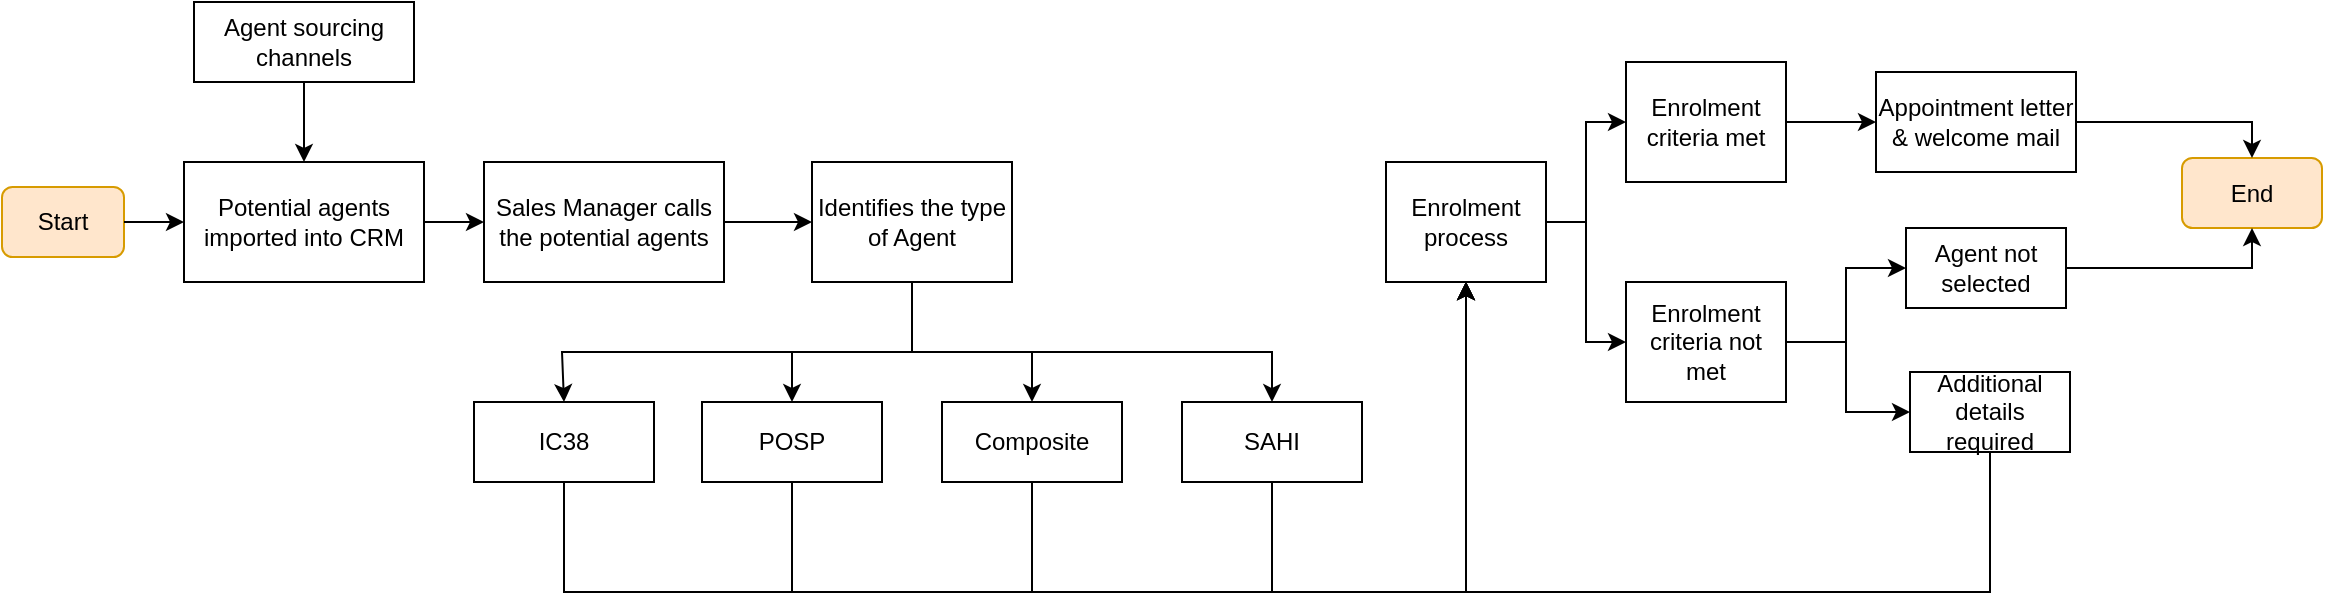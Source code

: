 <mxfile version="24.6.3" type="github">
  <diagram name="Page-1" id="J0Dl2C9NBDgtXITPT6Fh">
    <mxGraphModel dx="1122" dy="614" grid="1" gridSize="10" guides="1" tooltips="1" connect="1" arrows="1" fold="1" page="1" pageScale="1" pageWidth="1169" pageHeight="827" math="0" shadow="0">
      <root>
        <mxCell id="0" />
        <mxCell id="1" parent="0" />
        <mxCell id="W-MlJIcmKjAAyfEWoJ3Q-2" value="Potential agents imported into CRM" style="rounded=0;whiteSpace=wrap;html=1;" parent="1" vertex="1">
          <mxGeometry x="93" y="264" width="120" height="60" as="geometry" />
        </mxCell>
        <mxCell id="W-MlJIcmKjAAyfEWoJ3Q-3" value="Start" style="rounded=1;whiteSpace=wrap;html=1;fillColor=#ffe6cc;strokeColor=#d79b00;" parent="1" vertex="1">
          <mxGeometry x="2" y="276.5" width="61" height="35" as="geometry" />
        </mxCell>
        <mxCell id="W-MlJIcmKjAAyfEWoJ3Q-4" value="" style="endArrow=classic;html=1;rounded=0;exitX=1;exitY=0.5;exitDx=0;exitDy=0;entryX=0;entryY=0.5;entryDx=0;entryDy=0;" parent="1" source="W-MlJIcmKjAAyfEWoJ3Q-3" target="W-MlJIcmKjAAyfEWoJ3Q-2" edge="1">
          <mxGeometry width="50" height="50" relative="1" as="geometry">
            <mxPoint x="227" y="364" as="sourcePoint" />
            <mxPoint x="277" y="314" as="targetPoint" />
          </mxGeometry>
        </mxCell>
        <mxCell id="W-MlJIcmKjAAyfEWoJ3Q-5" value="Agent sourcing channels" style="rounded=0;whiteSpace=wrap;html=1;" parent="1" vertex="1">
          <mxGeometry x="98" y="184" width="110" height="40" as="geometry" />
        </mxCell>
        <mxCell id="W-MlJIcmKjAAyfEWoJ3Q-6" value="" style="endArrow=classic;html=1;rounded=0;exitX=0.5;exitY=1;exitDx=0;exitDy=0;" parent="1" source="W-MlJIcmKjAAyfEWoJ3Q-5" target="W-MlJIcmKjAAyfEWoJ3Q-2" edge="1">
          <mxGeometry width="50" height="50" relative="1" as="geometry">
            <mxPoint x="227" y="364" as="sourcePoint" />
            <mxPoint x="277" y="314" as="targetPoint" />
          </mxGeometry>
        </mxCell>
        <mxCell id="W-MlJIcmKjAAyfEWoJ3Q-7" value="Sales Manager calls the potential agents" style="rounded=0;whiteSpace=wrap;html=1;" parent="1" vertex="1">
          <mxGeometry x="243" y="264" width="120" height="60" as="geometry" />
        </mxCell>
        <mxCell id="W-MlJIcmKjAAyfEWoJ3Q-8" value="" style="endArrow=classic;html=1;rounded=0;exitX=1;exitY=0.5;exitDx=0;exitDy=0;entryX=0;entryY=0.5;entryDx=0;entryDy=0;" parent="1" source="W-MlJIcmKjAAyfEWoJ3Q-2" target="W-MlJIcmKjAAyfEWoJ3Q-7" edge="1">
          <mxGeometry width="50" height="50" relative="1" as="geometry">
            <mxPoint x="227" y="364" as="sourcePoint" />
            <mxPoint x="277" y="314" as="targetPoint" />
          </mxGeometry>
        </mxCell>
        <mxCell id="W-MlJIcmKjAAyfEWoJ3Q-9" value="Identifies the type of Agent" style="rounded=0;whiteSpace=wrap;html=1;" parent="1" vertex="1">
          <mxGeometry x="407" y="264" width="100" height="60" as="geometry" />
        </mxCell>
        <mxCell id="W-MlJIcmKjAAyfEWoJ3Q-10" value="" style="endArrow=classic;html=1;rounded=0;exitX=1;exitY=0.5;exitDx=0;exitDy=0;entryX=0;entryY=0.5;entryDx=0;entryDy=0;" parent="1" source="W-MlJIcmKjAAyfEWoJ3Q-7" target="W-MlJIcmKjAAyfEWoJ3Q-9" edge="1">
          <mxGeometry width="50" height="50" relative="1" as="geometry">
            <mxPoint x="227" y="364" as="sourcePoint" />
            <mxPoint x="277" y="314" as="targetPoint" />
          </mxGeometry>
        </mxCell>
        <mxCell id="W-MlJIcmKjAAyfEWoJ3Q-11" value="IC38" style="rounded=0;whiteSpace=wrap;html=1;" parent="1" vertex="1">
          <mxGeometry x="238" y="384" width="90" height="40" as="geometry" />
        </mxCell>
        <mxCell id="W-MlJIcmKjAAyfEWoJ3Q-12" value="POSP" style="rounded=0;whiteSpace=wrap;html=1;" parent="1" vertex="1">
          <mxGeometry x="352" y="384" width="90" height="40" as="geometry" />
        </mxCell>
        <mxCell id="W-MlJIcmKjAAyfEWoJ3Q-13" value="Composite" style="rounded=0;whiteSpace=wrap;html=1;" parent="1" vertex="1">
          <mxGeometry x="472" y="384" width="90" height="40" as="geometry" />
        </mxCell>
        <mxCell id="W-MlJIcmKjAAyfEWoJ3Q-14" value="SAHI" style="rounded=0;whiteSpace=wrap;html=1;" parent="1" vertex="1">
          <mxGeometry x="592" y="384" width="90" height="40" as="geometry" />
        </mxCell>
        <mxCell id="W-MlJIcmKjAAyfEWoJ3Q-19" value="Enrolment process" style="rounded=0;whiteSpace=wrap;html=1;" parent="1" vertex="1">
          <mxGeometry x="694" y="264" width="80" height="60" as="geometry" />
        </mxCell>
        <mxCell id="W-MlJIcmKjAAyfEWoJ3Q-20" value="Enrolment criteria met" style="rounded=0;whiteSpace=wrap;html=1;" parent="1" vertex="1">
          <mxGeometry x="814" y="214" width="80" height="60" as="geometry" />
        </mxCell>
        <mxCell id="W-MlJIcmKjAAyfEWoJ3Q-21" value="Enrolment criteria not met" style="rounded=0;whiteSpace=wrap;html=1;" parent="1" vertex="1">
          <mxGeometry x="814" y="324" width="80" height="60" as="geometry" />
        </mxCell>
        <mxCell id="W-MlJIcmKjAAyfEWoJ3Q-22" value="Appointment letter &amp;amp; welcome mail" style="rounded=0;whiteSpace=wrap;html=1;" parent="1" vertex="1">
          <mxGeometry x="939" y="219" width="100" height="50" as="geometry" />
        </mxCell>
        <mxCell id="W-MlJIcmKjAAyfEWoJ3Q-23" value="Agent not selected" style="rounded=0;whiteSpace=wrap;html=1;" parent="1" vertex="1">
          <mxGeometry x="954" y="297" width="80" height="40" as="geometry" />
        </mxCell>
        <mxCell id="W-MlJIcmKjAAyfEWoJ3Q-24" value="Additional details required" style="rounded=0;whiteSpace=wrap;html=1;" parent="1" vertex="1">
          <mxGeometry x="956" y="369" width="80" height="40" as="geometry" />
        </mxCell>
        <mxCell id="W-MlJIcmKjAAyfEWoJ3Q-25" value="" style="endArrow=classic;html=1;rounded=0;exitX=1;exitY=0.5;exitDx=0;exitDy=0;entryX=0;entryY=0.5;entryDx=0;entryDy=0;" parent="1" source="W-MlJIcmKjAAyfEWoJ3Q-19" target="W-MlJIcmKjAAyfEWoJ3Q-20" edge="1">
          <mxGeometry width="50" height="50" relative="1" as="geometry">
            <mxPoint x="644" y="324" as="sourcePoint" />
            <mxPoint x="694" y="274" as="targetPoint" />
            <Array as="points">
              <mxPoint x="794" y="294" />
              <mxPoint x="794" y="244" />
            </Array>
          </mxGeometry>
        </mxCell>
        <mxCell id="W-MlJIcmKjAAyfEWoJ3Q-26" value="" style="endArrow=classic;html=1;rounded=0;exitX=1;exitY=0.5;exitDx=0;exitDy=0;entryX=0;entryY=0.5;entryDx=0;entryDy=0;" parent="1" source="W-MlJIcmKjAAyfEWoJ3Q-19" target="W-MlJIcmKjAAyfEWoJ3Q-21" edge="1">
          <mxGeometry width="50" height="50" relative="1" as="geometry">
            <mxPoint x="644" y="324" as="sourcePoint" />
            <mxPoint x="694" y="274" as="targetPoint" />
            <Array as="points">
              <mxPoint x="794" y="294" />
              <mxPoint x="794" y="354" />
            </Array>
          </mxGeometry>
        </mxCell>
        <mxCell id="W-MlJIcmKjAAyfEWoJ3Q-27" value="" style="endArrow=classic;html=1;rounded=0;exitX=1;exitY=0.5;exitDx=0;exitDy=0;entryX=0;entryY=0.5;entryDx=0;entryDy=0;" parent="1" source="W-MlJIcmKjAAyfEWoJ3Q-20" target="W-MlJIcmKjAAyfEWoJ3Q-22" edge="1">
          <mxGeometry width="50" height="50" relative="1" as="geometry">
            <mxPoint x="644" y="324" as="sourcePoint" />
            <mxPoint x="694" y="274" as="targetPoint" />
          </mxGeometry>
        </mxCell>
        <mxCell id="W-MlJIcmKjAAyfEWoJ3Q-28" value="" style="endArrow=classic;html=1;rounded=0;exitX=1;exitY=0.5;exitDx=0;exitDy=0;entryX=0;entryY=0.5;entryDx=0;entryDy=0;" parent="1" source="W-MlJIcmKjAAyfEWoJ3Q-21" target="W-MlJIcmKjAAyfEWoJ3Q-23" edge="1">
          <mxGeometry width="50" height="50" relative="1" as="geometry">
            <mxPoint x="644" y="324" as="sourcePoint" />
            <mxPoint x="694" y="274" as="targetPoint" />
            <Array as="points">
              <mxPoint x="924" y="354" />
              <mxPoint x="924" y="317" />
            </Array>
          </mxGeometry>
        </mxCell>
        <mxCell id="W-MlJIcmKjAAyfEWoJ3Q-29" value="" style="endArrow=classic;html=1;rounded=0;exitX=1;exitY=0.5;exitDx=0;exitDy=0;entryX=0;entryY=0.5;entryDx=0;entryDy=0;" parent="1" source="W-MlJIcmKjAAyfEWoJ3Q-21" target="W-MlJIcmKjAAyfEWoJ3Q-24" edge="1">
          <mxGeometry width="50" height="50" relative="1" as="geometry">
            <mxPoint x="644" y="324" as="sourcePoint" />
            <mxPoint x="694" y="274" as="targetPoint" />
            <Array as="points">
              <mxPoint x="924" y="354" />
              <mxPoint x="924" y="389" />
            </Array>
          </mxGeometry>
        </mxCell>
        <mxCell id="W-MlJIcmKjAAyfEWoJ3Q-36" value="" style="endArrow=classic;html=1;rounded=0;exitX=0.5;exitY=1;exitDx=0;exitDy=0;entryX=0.5;entryY=0;entryDx=0;entryDy=0;" parent="1" source="W-MlJIcmKjAAyfEWoJ3Q-9" target="W-MlJIcmKjAAyfEWoJ3Q-11" edge="1">
          <mxGeometry width="50" height="50" relative="1" as="geometry">
            <mxPoint x="472" y="329" as="sourcePoint" />
            <mxPoint x="522" y="279" as="targetPoint" />
            <Array as="points">
              <mxPoint x="457" y="359" />
              <mxPoint x="282" y="359" />
            </Array>
          </mxGeometry>
        </mxCell>
        <mxCell id="W-MlJIcmKjAAyfEWoJ3Q-37" value="" style="endArrow=classic;html=1;rounded=0;exitX=0.5;exitY=1;exitDx=0;exitDy=0;entryX=0.5;entryY=0;entryDx=0;entryDy=0;" parent="1" source="W-MlJIcmKjAAyfEWoJ3Q-9" target="W-MlJIcmKjAAyfEWoJ3Q-12" edge="1">
          <mxGeometry width="50" height="50" relative="1" as="geometry">
            <mxPoint x="472" y="329" as="sourcePoint" />
            <mxPoint x="522" y="279" as="targetPoint" />
            <Array as="points">
              <mxPoint x="457" y="359" />
              <mxPoint x="397" y="359" />
            </Array>
          </mxGeometry>
        </mxCell>
        <mxCell id="W-MlJIcmKjAAyfEWoJ3Q-38" value="" style="endArrow=classic;html=1;rounded=0;exitX=0.5;exitY=1;exitDx=0;exitDy=0;entryX=0.5;entryY=0;entryDx=0;entryDy=0;" parent="1" source="W-MlJIcmKjAAyfEWoJ3Q-9" target="W-MlJIcmKjAAyfEWoJ3Q-13" edge="1">
          <mxGeometry width="50" height="50" relative="1" as="geometry">
            <mxPoint x="472" y="329" as="sourcePoint" />
            <mxPoint x="522" y="279" as="targetPoint" />
            <Array as="points">
              <mxPoint x="457" y="359" />
              <mxPoint x="517" y="359" />
            </Array>
          </mxGeometry>
        </mxCell>
        <mxCell id="W-MlJIcmKjAAyfEWoJ3Q-39" value="" style="endArrow=classic;html=1;rounded=0;exitX=0.5;exitY=1;exitDx=0;exitDy=0;entryX=0.5;entryY=0;entryDx=0;entryDy=0;" parent="1" source="W-MlJIcmKjAAyfEWoJ3Q-9" target="W-MlJIcmKjAAyfEWoJ3Q-14" edge="1">
          <mxGeometry width="50" height="50" relative="1" as="geometry">
            <mxPoint x="472" y="329" as="sourcePoint" />
            <mxPoint x="522" y="279" as="targetPoint" />
            <Array as="points">
              <mxPoint x="457" y="359" />
              <mxPoint x="637" y="359" />
            </Array>
          </mxGeometry>
        </mxCell>
        <mxCell id="W-MlJIcmKjAAyfEWoJ3Q-40" value="" style="endArrow=classic;html=1;rounded=0;exitX=0.5;exitY=1;exitDx=0;exitDy=0;entryX=0.5;entryY=1;entryDx=0;entryDy=0;" parent="1" source="W-MlJIcmKjAAyfEWoJ3Q-24" target="W-MlJIcmKjAAyfEWoJ3Q-19" edge="1">
          <mxGeometry width="50" height="50" relative="1" as="geometry">
            <mxPoint x="532" y="329" as="sourcePoint" />
            <mxPoint x="582" y="279" as="targetPoint" />
            <Array as="points">
              <mxPoint x="996" y="479" />
              <mxPoint x="734" y="479" />
            </Array>
          </mxGeometry>
        </mxCell>
        <mxCell id="W-MlJIcmKjAAyfEWoJ3Q-41" value="" style="endArrow=classic;html=1;rounded=0;exitX=0.5;exitY=1;exitDx=0;exitDy=0;entryX=0.5;entryY=1;entryDx=0;entryDy=0;" parent="1" source="W-MlJIcmKjAAyfEWoJ3Q-11" target="W-MlJIcmKjAAyfEWoJ3Q-19" edge="1">
          <mxGeometry width="50" height="50" relative="1" as="geometry">
            <mxPoint x="532" y="329" as="sourcePoint" />
            <mxPoint x="582" y="279" as="targetPoint" />
            <Array as="points">
              <mxPoint x="283" y="479" />
              <mxPoint x="734" y="479" />
            </Array>
          </mxGeometry>
        </mxCell>
        <mxCell id="W-MlJIcmKjAAyfEWoJ3Q-42" value="" style="endArrow=classic;html=1;rounded=0;exitX=0.5;exitY=1;exitDx=0;exitDy=0;entryX=0.5;entryY=1;entryDx=0;entryDy=0;" parent="1" source="W-MlJIcmKjAAyfEWoJ3Q-12" target="W-MlJIcmKjAAyfEWoJ3Q-19" edge="1">
          <mxGeometry width="50" height="50" relative="1" as="geometry">
            <mxPoint x="532" y="329" as="sourcePoint" />
            <mxPoint x="582" y="279" as="targetPoint" />
            <Array as="points">
              <mxPoint x="397" y="479" />
              <mxPoint x="734" y="479" />
            </Array>
          </mxGeometry>
        </mxCell>
        <mxCell id="W-MlJIcmKjAAyfEWoJ3Q-43" value="" style="endArrow=classic;html=1;rounded=0;exitX=0.5;exitY=1;exitDx=0;exitDy=0;entryX=0.5;entryY=1;entryDx=0;entryDy=0;" parent="1" source="W-MlJIcmKjAAyfEWoJ3Q-13" target="W-MlJIcmKjAAyfEWoJ3Q-19" edge="1">
          <mxGeometry width="50" height="50" relative="1" as="geometry">
            <mxPoint x="532" y="329" as="sourcePoint" />
            <mxPoint x="582" y="279" as="targetPoint" />
            <Array as="points">
              <mxPoint x="517" y="479" />
              <mxPoint x="734" y="479" />
            </Array>
          </mxGeometry>
        </mxCell>
        <mxCell id="W-MlJIcmKjAAyfEWoJ3Q-44" value="" style="endArrow=classic;html=1;rounded=0;exitX=0.5;exitY=1;exitDx=0;exitDy=0;entryX=0.5;entryY=1;entryDx=0;entryDy=0;" parent="1" source="W-MlJIcmKjAAyfEWoJ3Q-14" target="W-MlJIcmKjAAyfEWoJ3Q-19" edge="1">
          <mxGeometry width="50" height="50" relative="1" as="geometry">
            <mxPoint x="532" y="329" as="sourcePoint" />
            <mxPoint x="582" y="279" as="targetPoint" />
            <Array as="points">
              <mxPoint x="637" y="479" />
              <mxPoint x="734" y="479" />
            </Array>
          </mxGeometry>
        </mxCell>
        <mxCell id="0TxoYsAdlca8F8hX1XT_-1" value="End" style="rounded=1;whiteSpace=wrap;html=1;fillColor=#ffe6cc;strokeColor=#d79b00;" vertex="1" parent="1">
          <mxGeometry x="1092" y="262" width="70" height="35" as="geometry" />
        </mxCell>
        <mxCell id="0TxoYsAdlca8F8hX1XT_-2" value="" style="endArrow=classic;html=1;rounded=0;exitX=1;exitY=0.5;exitDx=0;exitDy=0;entryX=0.5;entryY=1;entryDx=0;entryDy=0;" edge="1" parent="1" source="W-MlJIcmKjAAyfEWoJ3Q-23" target="0TxoYsAdlca8F8hX1XT_-1">
          <mxGeometry width="50" height="50" relative="1" as="geometry">
            <mxPoint x="842" y="329" as="sourcePoint" />
            <mxPoint x="892" y="279" as="targetPoint" />
            <Array as="points">
              <mxPoint x="1127" y="317" />
            </Array>
          </mxGeometry>
        </mxCell>
        <mxCell id="0TxoYsAdlca8F8hX1XT_-3" value="" style="endArrow=classic;html=1;rounded=0;exitX=1;exitY=0.5;exitDx=0;exitDy=0;entryX=0.5;entryY=0;entryDx=0;entryDy=0;" edge="1" parent="1" source="W-MlJIcmKjAAyfEWoJ3Q-22" target="0TxoYsAdlca8F8hX1XT_-1">
          <mxGeometry width="50" height="50" relative="1" as="geometry">
            <mxPoint x="842" y="329" as="sourcePoint" />
            <mxPoint x="892" y="279" as="targetPoint" />
            <Array as="points">
              <mxPoint x="1127" y="244" />
            </Array>
          </mxGeometry>
        </mxCell>
      </root>
    </mxGraphModel>
  </diagram>
</mxfile>
